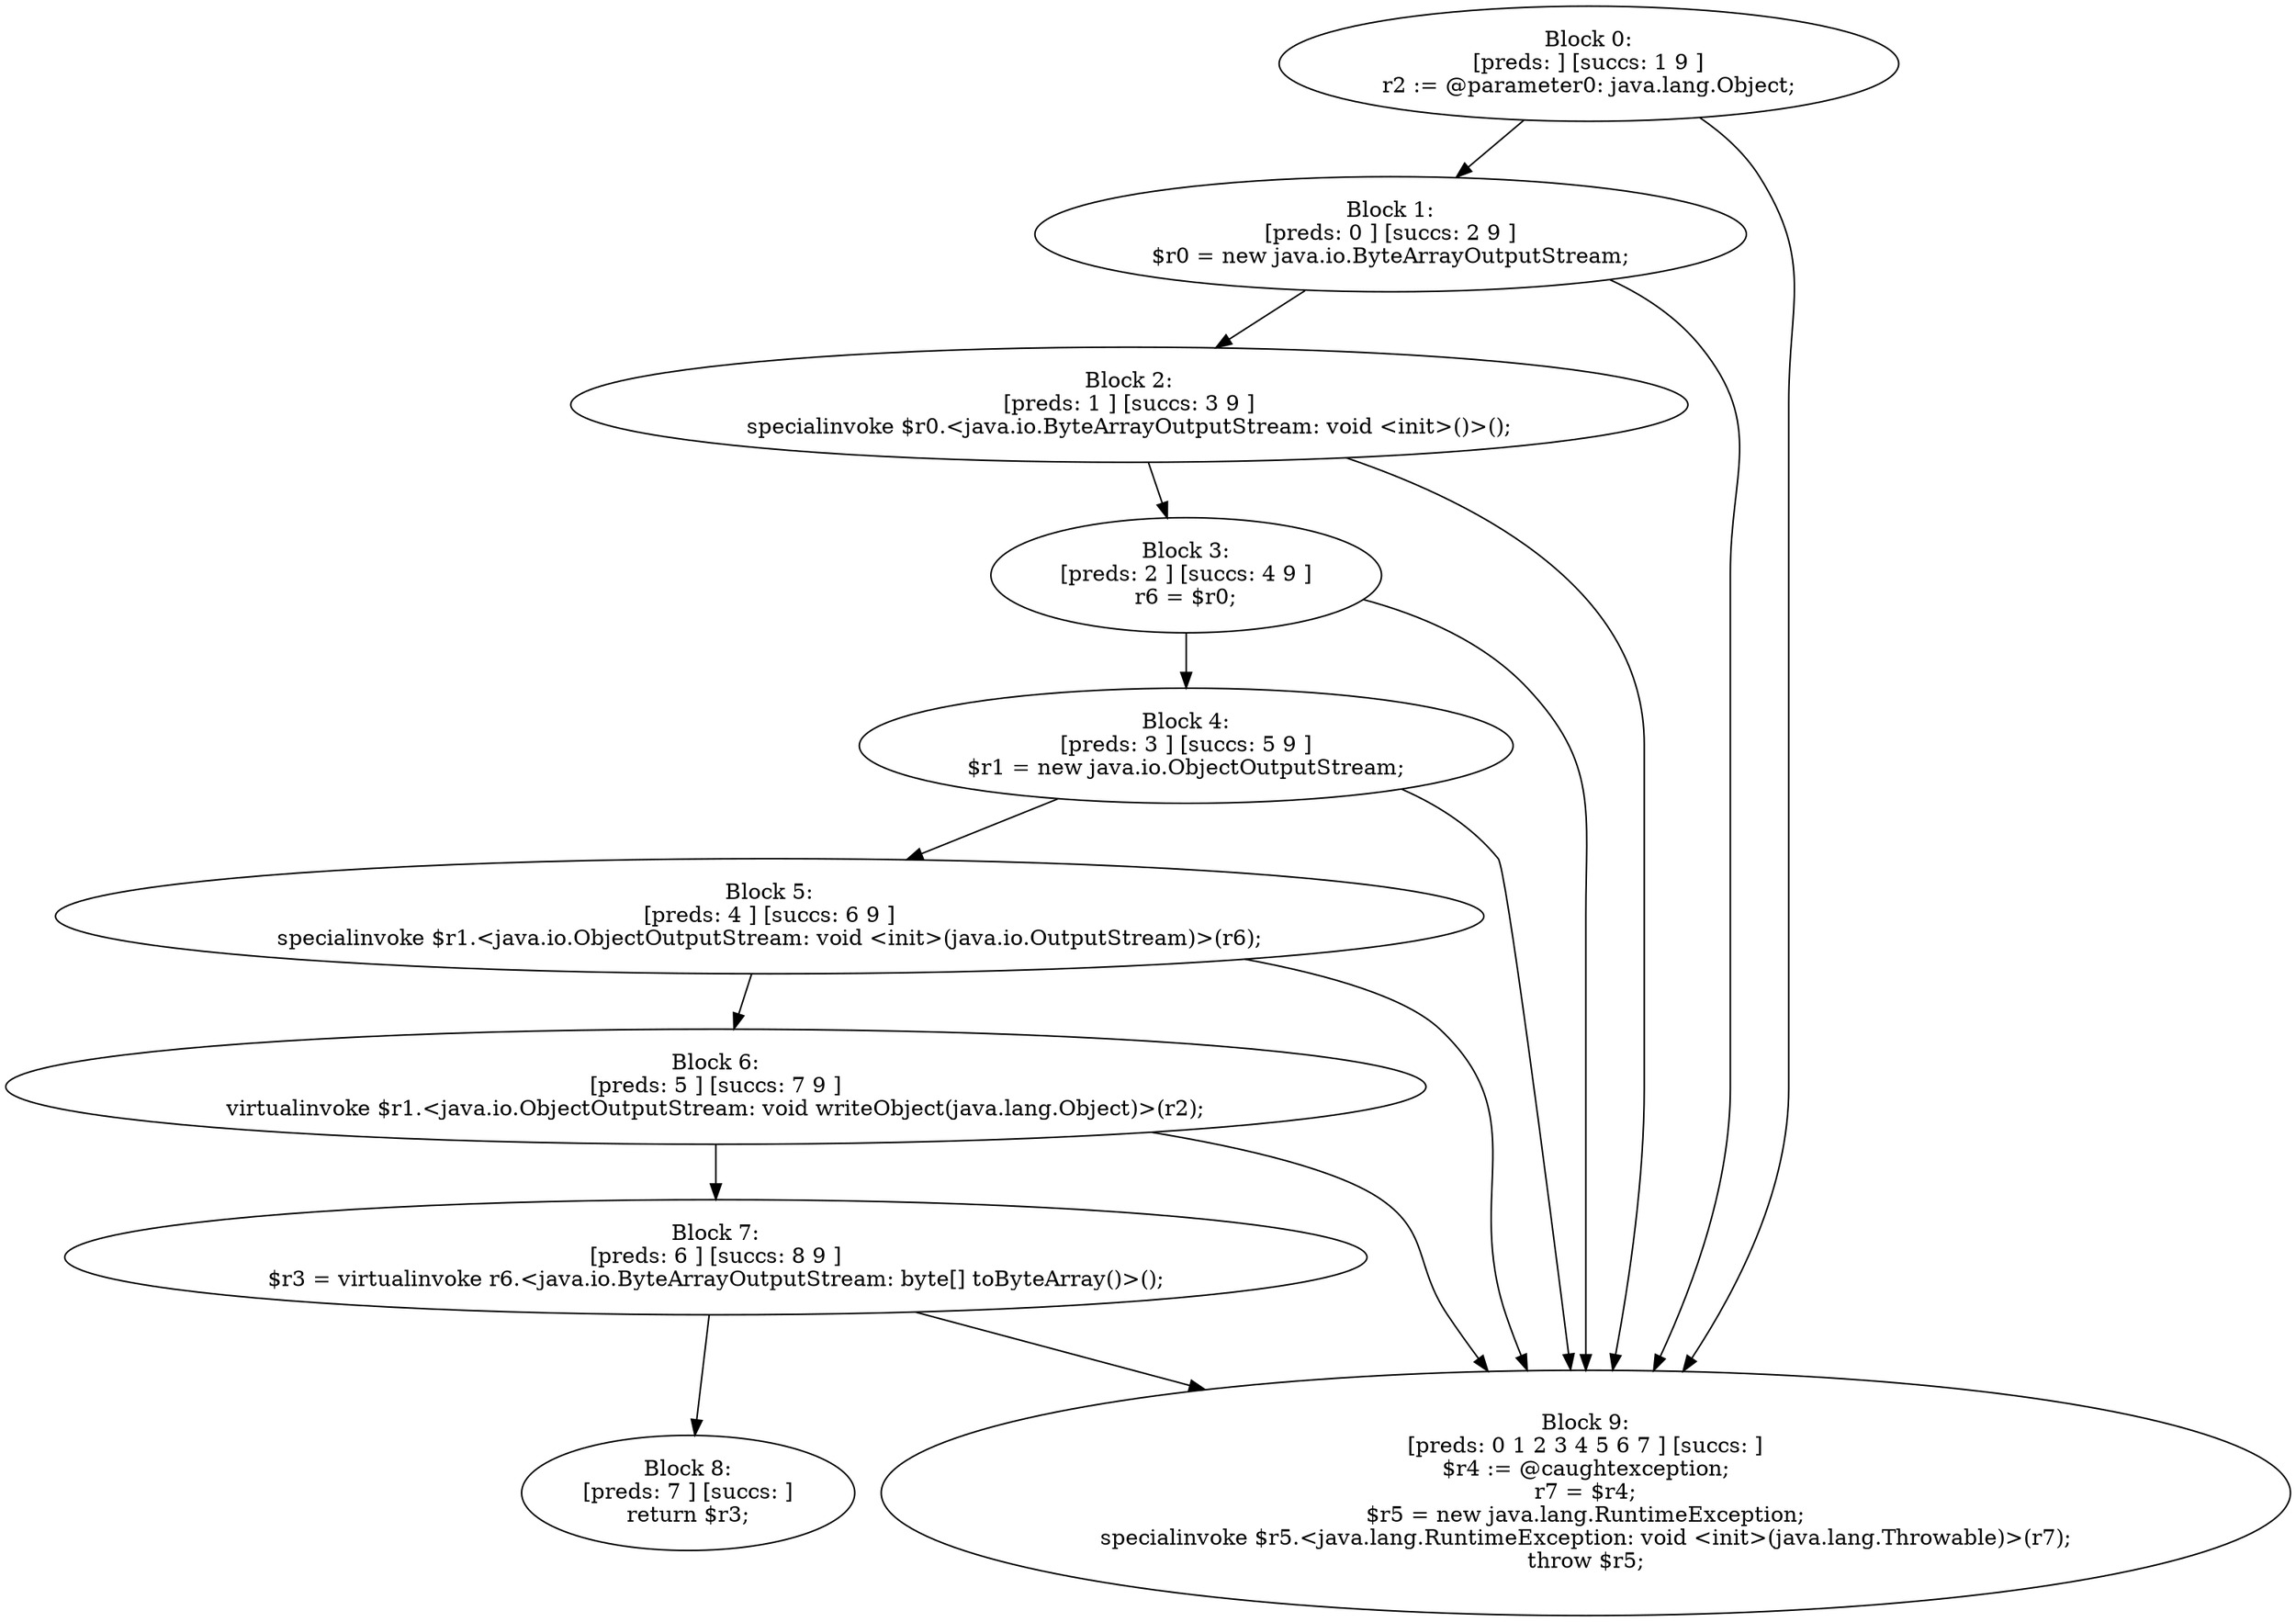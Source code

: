 digraph "unitGraph" {
    "Block 0:
[preds: ] [succs: 1 9 ]
r2 := @parameter0: java.lang.Object;
"
    "Block 1:
[preds: 0 ] [succs: 2 9 ]
$r0 = new java.io.ByteArrayOutputStream;
"
    "Block 2:
[preds: 1 ] [succs: 3 9 ]
specialinvoke $r0.<java.io.ByteArrayOutputStream: void <init>()>();
"
    "Block 3:
[preds: 2 ] [succs: 4 9 ]
r6 = $r0;
"
    "Block 4:
[preds: 3 ] [succs: 5 9 ]
$r1 = new java.io.ObjectOutputStream;
"
    "Block 5:
[preds: 4 ] [succs: 6 9 ]
specialinvoke $r1.<java.io.ObjectOutputStream: void <init>(java.io.OutputStream)>(r6);
"
    "Block 6:
[preds: 5 ] [succs: 7 9 ]
virtualinvoke $r1.<java.io.ObjectOutputStream: void writeObject(java.lang.Object)>(r2);
"
    "Block 7:
[preds: 6 ] [succs: 8 9 ]
$r3 = virtualinvoke r6.<java.io.ByteArrayOutputStream: byte[] toByteArray()>();
"
    "Block 8:
[preds: 7 ] [succs: ]
return $r3;
"
    "Block 9:
[preds: 0 1 2 3 4 5 6 7 ] [succs: ]
$r4 := @caughtexception;
r7 = $r4;
$r5 = new java.lang.RuntimeException;
specialinvoke $r5.<java.lang.RuntimeException: void <init>(java.lang.Throwable)>(r7);
throw $r5;
"
    "Block 0:
[preds: ] [succs: 1 9 ]
r2 := @parameter0: java.lang.Object;
"->"Block 1:
[preds: 0 ] [succs: 2 9 ]
$r0 = new java.io.ByteArrayOutputStream;
";
    "Block 0:
[preds: ] [succs: 1 9 ]
r2 := @parameter0: java.lang.Object;
"->"Block 9:
[preds: 0 1 2 3 4 5 6 7 ] [succs: ]
$r4 := @caughtexception;
r7 = $r4;
$r5 = new java.lang.RuntimeException;
specialinvoke $r5.<java.lang.RuntimeException: void <init>(java.lang.Throwable)>(r7);
throw $r5;
";
    "Block 1:
[preds: 0 ] [succs: 2 9 ]
$r0 = new java.io.ByteArrayOutputStream;
"->"Block 2:
[preds: 1 ] [succs: 3 9 ]
specialinvoke $r0.<java.io.ByteArrayOutputStream: void <init>()>();
";
    "Block 1:
[preds: 0 ] [succs: 2 9 ]
$r0 = new java.io.ByteArrayOutputStream;
"->"Block 9:
[preds: 0 1 2 3 4 5 6 7 ] [succs: ]
$r4 := @caughtexception;
r7 = $r4;
$r5 = new java.lang.RuntimeException;
specialinvoke $r5.<java.lang.RuntimeException: void <init>(java.lang.Throwable)>(r7);
throw $r5;
";
    "Block 2:
[preds: 1 ] [succs: 3 9 ]
specialinvoke $r0.<java.io.ByteArrayOutputStream: void <init>()>();
"->"Block 3:
[preds: 2 ] [succs: 4 9 ]
r6 = $r0;
";
    "Block 2:
[preds: 1 ] [succs: 3 9 ]
specialinvoke $r0.<java.io.ByteArrayOutputStream: void <init>()>();
"->"Block 9:
[preds: 0 1 2 3 4 5 6 7 ] [succs: ]
$r4 := @caughtexception;
r7 = $r4;
$r5 = new java.lang.RuntimeException;
specialinvoke $r5.<java.lang.RuntimeException: void <init>(java.lang.Throwable)>(r7);
throw $r5;
";
    "Block 3:
[preds: 2 ] [succs: 4 9 ]
r6 = $r0;
"->"Block 4:
[preds: 3 ] [succs: 5 9 ]
$r1 = new java.io.ObjectOutputStream;
";
    "Block 3:
[preds: 2 ] [succs: 4 9 ]
r6 = $r0;
"->"Block 9:
[preds: 0 1 2 3 4 5 6 7 ] [succs: ]
$r4 := @caughtexception;
r7 = $r4;
$r5 = new java.lang.RuntimeException;
specialinvoke $r5.<java.lang.RuntimeException: void <init>(java.lang.Throwable)>(r7);
throw $r5;
";
    "Block 4:
[preds: 3 ] [succs: 5 9 ]
$r1 = new java.io.ObjectOutputStream;
"->"Block 5:
[preds: 4 ] [succs: 6 9 ]
specialinvoke $r1.<java.io.ObjectOutputStream: void <init>(java.io.OutputStream)>(r6);
";
    "Block 4:
[preds: 3 ] [succs: 5 9 ]
$r1 = new java.io.ObjectOutputStream;
"->"Block 9:
[preds: 0 1 2 3 4 5 6 7 ] [succs: ]
$r4 := @caughtexception;
r7 = $r4;
$r5 = new java.lang.RuntimeException;
specialinvoke $r5.<java.lang.RuntimeException: void <init>(java.lang.Throwable)>(r7);
throw $r5;
";
    "Block 5:
[preds: 4 ] [succs: 6 9 ]
specialinvoke $r1.<java.io.ObjectOutputStream: void <init>(java.io.OutputStream)>(r6);
"->"Block 6:
[preds: 5 ] [succs: 7 9 ]
virtualinvoke $r1.<java.io.ObjectOutputStream: void writeObject(java.lang.Object)>(r2);
";
    "Block 5:
[preds: 4 ] [succs: 6 9 ]
specialinvoke $r1.<java.io.ObjectOutputStream: void <init>(java.io.OutputStream)>(r6);
"->"Block 9:
[preds: 0 1 2 3 4 5 6 7 ] [succs: ]
$r4 := @caughtexception;
r7 = $r4;
$r5 = new java.lang.RuntimeException;
specialinvoke $r5.<java.lang.RuntimeException: void <init>(java.lang.Throwable)>(r7);
throw $r5;
";
    "Block 6:
[preds: 5 ] [succs: 7 9 ]
virtualinvoke $r1.<java.io.ObjectOutputStream: void writeObject(java.lang.Object)>(r2);
"->"Block 7:
[preds: 6 ] [succs: 8 9 ]
$r3 = virtualinvoke r6.<java.io.ByteArrayOutputStream: byte[] toByteArray()>();
";
    "Block 6:
[preds: 5 ] [succs: 7 9 ]
virtualinvoke $r1.<java.io.ObjectOutputStream: void writeObject(java.lang.Object)>(r2);
"->"Block 9:
[preds: 0 1 2 3 4 5 6 7 ] [succs: ]
$r4 := @caughtexception;
r7 = $r4;
$r5 = new java.lang.RuntimeException;
specialinvoke $r5.<java.lang.RuntimeException: void <init>(java.lang.Throwable)>(r7);
throw $r5;
";
    "Block 7:
[preds: 6 ] [succs: 8 9 ]
$r3 = virtualinvoke r6.<java.io.ByteArrayOutputStream: byte[] toByteArray()>();
"->"Block 8:
[preds: 7 ] [succs: ]
return $r3;
";
    "Block 7:
[preds: 6 ] [succs: 8 9 ]
$r3 = virtualinvoke r6.<java.io.ByteArrayOutputStream: byte[] toByteArray()>();
"->"Block 9:
[preds: 0 1 2 3 4 5 6 7 ] [succs: ]
$r4 := @caughtexception;
r7 = $r4;
$r5 = new java.lang.RuntimeException;
specialinvoke $r5.<java.lang.RuntimeException: void <init>(java.lang.Throwable)>(r7);
throw $r5;
";
}
